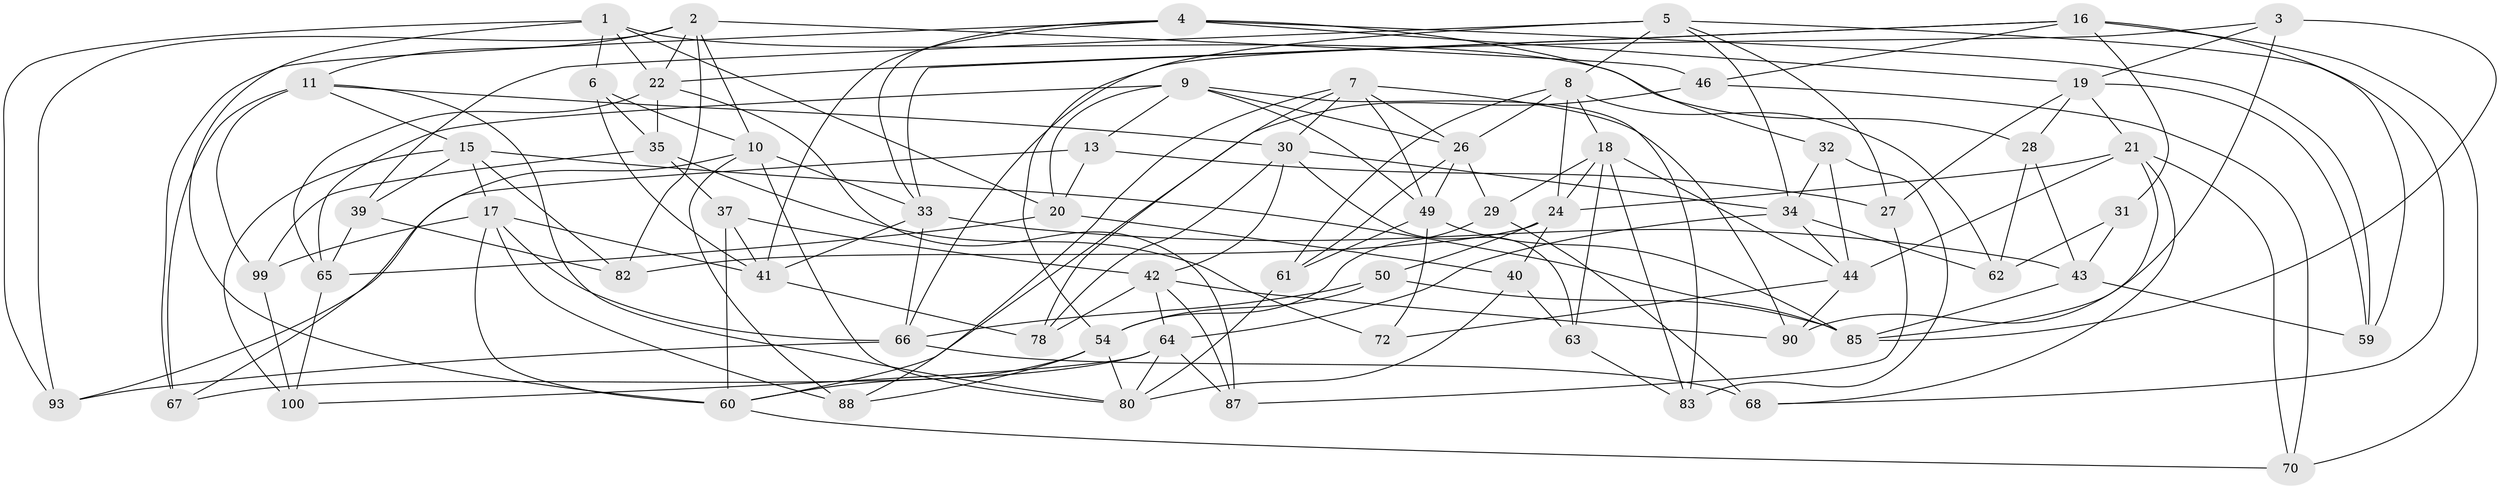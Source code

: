 // original degree distribution, {4: 1.0}
// Generated by graph-tools (version 1.1) at 2025/39/02/21/25 10:39:00]
// undirected, 65 vertices, 162 edges
graph export_dot {
graph [start="1"]
  node [color=gray90,style=filled];
  1 [super="+57"];
  2 [super="+51"];
  3;
  4 [super="+53"];
  5 [super="+12"];
  6;
  7 [super="+89"];
  8 [super="+58"];
  9 [super="+77"];
  10 [super="+14"];
  11 [super="+36"];
  13;
  15 [super="+81"];
  16 [super="+71"];
  17 [super="+23"];
  18 [super="+92"];
  19 [super="+25"];
  20 [super="+47"];
  21 [super="+74"];
  22 [super="+97"];
  24 [super="+38"];
  26 [super="+56"];
  27;
  28;
  29;
  30 [super="+84"];
  31;
  32;
  33 [super="+52"];
  34 [super="+48"];
  35 [super="+79"];
  37;
  39;
  40;
  41 [super="+55"];
  42 [super="+96"];
  43 [super="+73"];
  44 [super="+45"];
  46;
  49 [super="+69"];
  50;
  54 [super="+98"];
  59;
  60 [super="+95"];
  61;
  62;
  63;
  64 [super="+76"];
  65 [super="+86"];
  66 [super="+75"];
  67;
  68;
  70;
  72;
  78;
  80 [super="+94"];
  82;
  83;
  85 [super="+91"];
  87;
  88;
  90;
  93;
  99;
  100;
  1 -- 22;
  1 -- 93;
  1 -- 20;
  1 -- 28;
  1 -- 6;
  1 -- 60;
  2 -- 22;
  2 -- 82;
  2 -- 46;
  2 -- 11;
  2 -- 93;
  2 -- 10;
  3 -- 19;
  3 -- 66;
  3 -- 90;
  3 -- 85;
  4 -- 32;
  4 -- 67;
  4 -- 59;
  4 -- 41;
  4 -- 33;
  4 -- 19;
  5 -- 54;
  5 -- 39;
  5 -- 27;
  5 -- 59;
  5 -- 8;
  5 -- 34;
  6 -- 41;
  6 -- 10;
  6 -- 35;
  7 -- 49;
  7 -- 88;
  7 -- 26;
  7 -- 90;
  7 -- 78;
  7 -- 30;
  8 -- 18;
  8 -- 62;
  8 -- 24;
  8 -- 26;
  8 -- 61;
  9 -- 13;
  9 -- 26;
  9 -- 20;
  9 -- 65;
  9 -- 83;
  9 -- 49;
  10 -- 33;
  10 -- 80;
  10 -- 88;
  10 -- 67;
  11 -- 67;
  11 -- 80;
  11 -- 99;
  11 -- 30;
  11 -- 15;
  13 -- 20;
  13 -- 93;
  13 -- 27;
  15 -- 82;
  15 -- 85;
  15 -- 100;
  15 -- 39;
  15 -- 17;
  16 -- 33;
  16 -- 46;
  16 -- 70;
  16 -- 68;
  16 -- 31;
  16 -- 22;
  17 -- 88;
  17 -- 60;
  17 -- 41;
  17 -- 66;
  17 -- 99;
  18 -- 29;
  18 -- 24;
  18 -- 83;
  18 -- 44;
  18 -- 63;
  19 -- 59;
  19 -- 27;
  19 -- 28;
  19 -- 21;
  20 -- 40;
  20 -- 65 [weight=2];
  21 -- 44;
  21 -- 85;
  21 -- 24;
  21 -- 68;
  21 -- 70;
  22 -- 65;
  22 -- 35;
  22 -- 87;
  24 -- 50;
  24 -- 82;
  24 -- 40;
  26 -- 61;
  26 -- 29;
  26 -- 49;
  27 -- 87;
  28 -- 62;
  28 -- 43;
  29 -- 68;
  29 -- 54;
  30 -- 78;
  30 -- 63;
  30 -- 34;
  30 -- 42;
  31 -- 62;
  31 -- 43 [weight=2];
  32 -- 83;
  32 -- 44;
  32 -- 34;
  33 -- 41;
  33 -- 66;
  33 -- 43;
  34 -- 64;
  34 -- 62;
  34 -- 44;
  35 -- 72 [weight=2];
  35 -- 37;
  35 -- 99;
  37 -- 60;
  37 -- 42;
  37 -- 41;
  39 -- 82;
  39 -- 65;
  40 -- 80;
  40 -- 63;
  41 -- 78;
  42 -- 64;
  42 -- 78;
  42 -- 90;
  42 -- 87;
  43 -- 59;
  43 -- 85;
  44 -- 72;
  44 -- 90;
  46 -- 70;
  46 -- 60;
  49 -- 85;
  49 -- 61;
  49 -- 72;
  50 -- 85;
  50 -- 54;
  50 -- 66;
  54 -- 88;
  54 -- 80;
  54 -- 60;
  60 -- 70;
  61 -- 80;
  63 -- 83;
  64 -- 80;
  64 -- 67;
  64 -- 100;
  64 -- 87;
  65 -- 100;
  66 -- 68;
  66 -- 93;
  99 -- 100;
}
